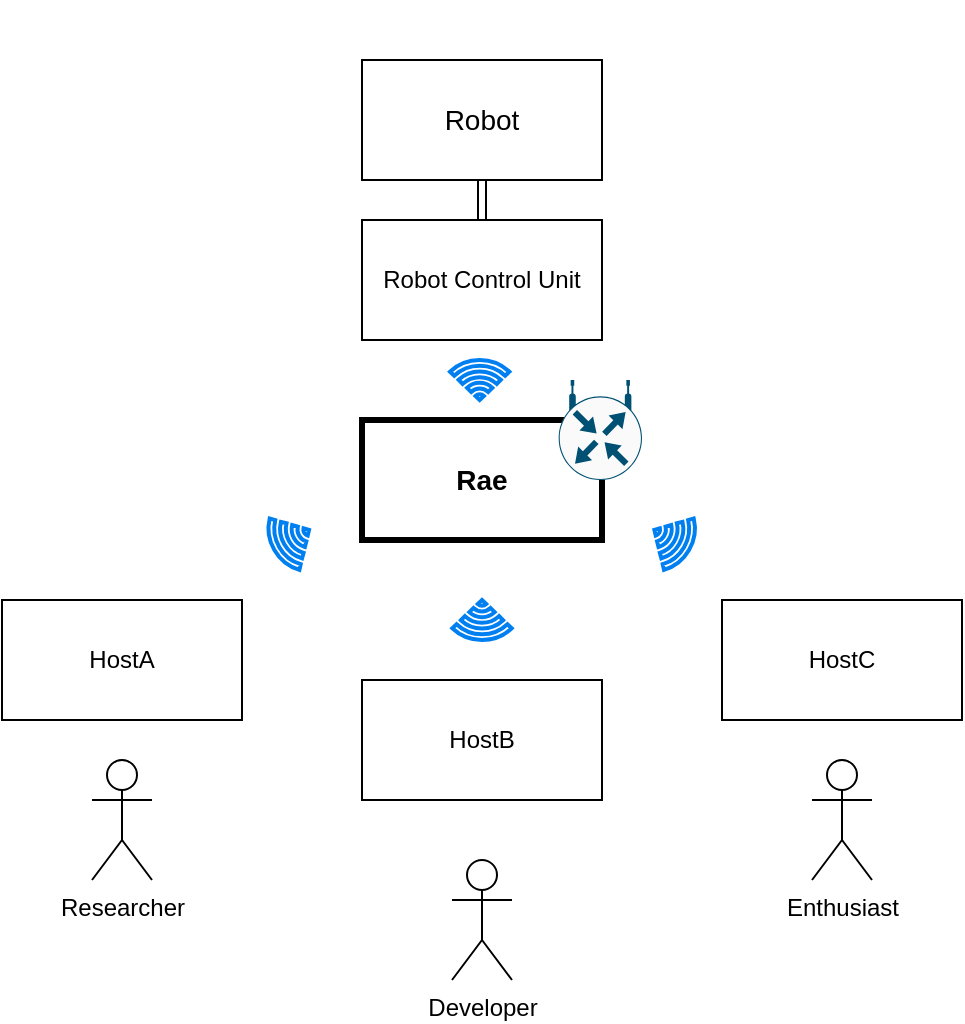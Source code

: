 <mxfile version="14.9.6" type="device"><diagram id="XH21wbXk_DIsIyvx3ENF" name="network-topology"><mxGraphModel dx="1758" dy="763" grid="1" gridSize="10" guides="1" tooltips="1" connect="1" arrows="1" fold="1" page="1" pageScale="1" pageWidth="827" pageHeight="1169" math="0" shadow="0"><root><mxCell id="0"/><mxCell id="1" parent="0"/><mxCell id="pU2hiTMjZb3fM3j_0wYi-13" style="edgeStyle=orthogonalEdgeStyle;rounded=0;orthogonalLoop=1;jettySize=auto;html=1;exitX=0.5;exitY=1;exitDx=0;exitDy=0;entryX=0.5;entryY=0;entryDx=0;entryDy=0;shape=link;" edge="1" parent="1" source="o1bdLOpDMjDBHK0w1Lb6-1" target="pU2hiTMjZb3fM3j_0wYi-1"><mxGeometry relative="1" as="geometry"/></mxCell><mxCell id="o1bdLOpDMjDBHK0w1Lb6-1" value="&lt;font style=&quot;font-size: 14px&quot;&gt;Robot&lt;/font&gt;" style="rounded=0;whiteSpace=wrap;html=1;" parent="1" vertex="1"><mxGeometry x="340" y="90" width="120" height="60" as="geometry"/></mxCell><mxCell id="o1bdLOpDMjDBHK0w1Lb6-2" value="" style="shape=image;html=1;verticalAlign=top;verticalLabelPosition=bottom;labelBackgroundColor=#ffffff;imageAspect=0;aspect=fixed;image=https://cdn0.iconfinder.com/data/icons/construction-2-21/512/construction-industry-building-08-128.png" parent="1" vertex="1"><mxGeometry x="470" y="60" width="100" height="100" as="geometry"/></mxCell><mxCell id="pU2hiTMjZb3fM3j_0wYi-1" value="Robot Control Unit" style="rounded=0;whiteSpace=wrap;html=1;" vertex="1" parent="1"><mxGeometry x="340" y="170" width="120" height="60" as="geometry"/></mxCell><mxCell id="pU2hiTMjZb3fM3j_0wYi-2" value="&lt;b&gt;&lt;font style=&quot;font-size: 14px&quot;&gt;Rae&lt;/font&gt;&lt;/b&gt;" style="rounded=0;whiteSpace=wrap;html=1;strokeWidth=3;" vertex="1" parent="1"><mxGeometry x="340" y="270" width="120" height="60" as="geometry"/></mxCell><mxCell id="pU2hiTMjZb3fM3j_0wYi-3" value="HostB" style="rounded=0;whiteSpace=wrap;html=1;" vertex="1" parent="1"><mxGeometry x="340" y="400" width="120" height="60" as="geometry"/></mxCell><mxCell id="pU2hiTMjZb3fM3j_0wYi-4" value="HostC" style="rounded=0;whiteSpace=wrap;html=1;" vertex="1" parent="1"><mxGeometry x="520" y="360" width="120" height="60" as="geometry"/></mxCell><mxCell id="pU2hiTMjZb3fM3j_0wYi-5" value="HostA" style="rounded=0;whiteSpace=wrap;html=1;" vertex="1" parent="1"><mxGeometry x="160" y="360" width="120" height="60" as="geometry"/></mxCell><mxCell id="pU2hiTMjZb3fM3j_0wYi-6" value="Researcher" style="shape=umlActor;verticalLabelPosition=bottom;verticalAlign=top;html=1;outlineConnect=0;" vertex="1" parent="1"><mxGeometry x="205" y="440" width="30" height="60" as="geometry"/></mxCell><mxCell id="pU2hiTMjZb3fM3j_0wYi-7" value="Developer" style="shape=umlActor;verticalLabelPosition=bottom;verticalAlign=top;html=1;outlineConnect=0;" vertex="1" parent="1"><mxGeometry x="385" y="490" width="30" height="60" as="geometry"/></mxCell><mxCell id="pU2hiTMjZb3fM3j_0wYi-8" value="Enthusiast" style="shape=umlActor;verticalLabelPosition=bottom;verticalAlign=top;html=1;outlineConnect=0;" vertex="1" parent="1"><mxGeometry x="565" y="440" width="30" height="60" as="geometry"/></mxCell><mxCell id="pU2hiTMjZb3fM3j_0wYi-9" value="" style="html=1;verticalLabelPosition=bottom;align=center;labelBackgroundColor=#ffffff;verticalAlign=top;strokeWidth=2;strokeColor=#0080F0;shadow=0;dashed=0;shape=mxgraph.ios7.icons.wifi;pointerEvents=1" vertex="1" parent="1"><mxGeometry x="384" y="240" width="29.7" height="20" as="geometry"/></mxCell><mxCell id="pU2hiTMjZb3fM3j_0wYi-10" value="" style="html=1;verticalLabelPosition=bottom;align=center;labelBackgroundColor=#ffffff;verticalAlign=top;strokeWidth=2;strokeColor=#0080F0;shadow=0;dashed=0;shape=mxgraph.ios7.icons.wifi;pointerEvents=1;rotation=120;" vertex="1" parent="1"><mxGeometry x="480" y="320" width="29.7" height="20" as="geometry"/></mxCell><mxCell id="pU2hiTMjZb3fM3j_0wYi-11" value="" style="html=1;verticalLabelPosition=bottom;align=center;labelBackgroundColor=#ffffff;verticalAlign=top;strokeWidth=2;strokeColor=#0080F0;shadow=0;dashed=0;shape=mxgraph.ios7.icons.wifi;pointerEvents=1;rotation=-120;" vertex="1" parent="1"><mxGeometry x="290" y="320" width="29.7" height="20" as="geometry"/></mxCell><mxCell id="pU2hiTMjZb3fM3j_0wYi-12" value="" style="html=1;verticalLabelPosition=bottom;align=center;labelBackgroundColor=#ffffff;verticalAlign=top;strokeWidth=2;strokeColor=#0080F0;shadow=0;dashed=0;shape=mxgraph.ios7.icons.wifi;pointerEvents=1;rotation=-180;" vertex="1" parent="1"><mxGeometry x="385.15" y="360" width="29.7" height="20" as="geometry"/></mxCell><mxCell id="pU2hiTMjZb3fM3j_0wYi-15" value="" style="points=[[0.5,0,0],[1,0.5,0],[0.5,1,0],[0,0.5,0],[0.145,0.145,0],[0.856,0.145,0],[0.855,0.856,0],[0.145,0.855,0]];verticalLabelPosition=bottom;html=1;verticalAlign=top;aspect=fixed;align=center;pointerEvents=1;shape=mxgraph.cisco19.rect;prIcon=wireless_router;fillColor=#FAFAFA;strokeColor=#005073;" vertex="1" parent="1"><mxGeometry x="438.33" y="250" width="41.67" height="50" as="geometry"/></mxCell></root></mxGraphModel></diagram></mxfile>